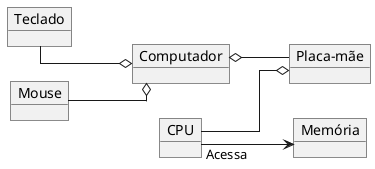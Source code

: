 @startuml mod05ima01
skinparam linetype ortho
object "Teclado" as te
object "Computador" as co 
object "Placa-mãe" as pl
object "Mouse" as mo
object "Memória" as me
object "CPU" as cp
left to right direction
te --o co
mo --o co
co o-- pl
cp --o pl
cp --> me : Acessa
@enduml